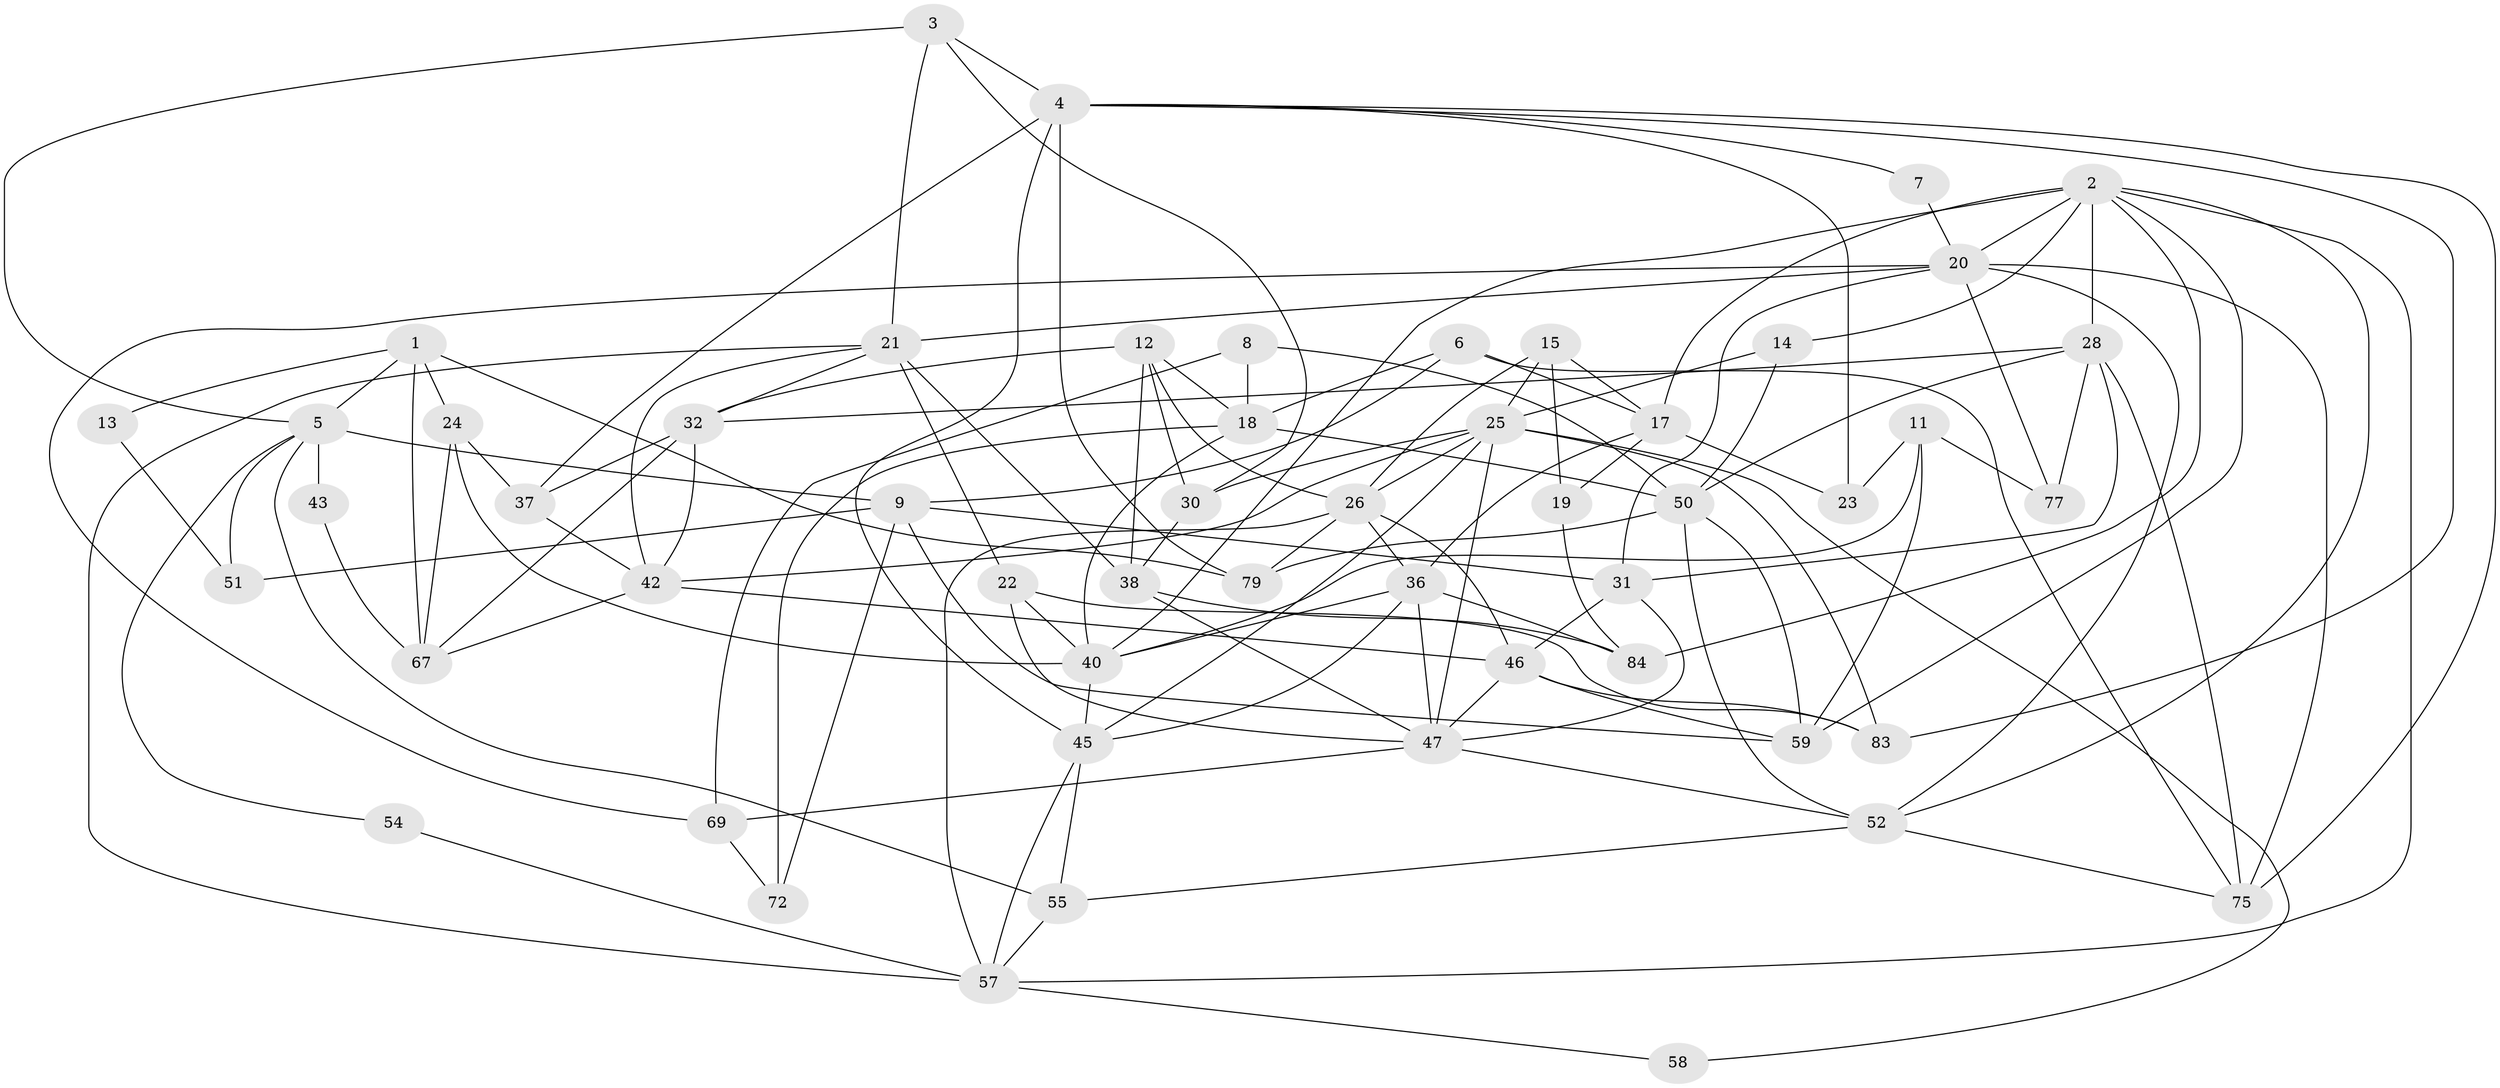 // original degree distribution, {3: 0.2619047619047619, 7: 0.07142857142857142, 4: 0.2976190476190476, 5: 0.16666666666666666, 6: 0.07142857142857142, 2: 0.13095238095238096}
// Generated by graph-tools (version 1.1) at 2025/11/02/27/25 16:11:21]
// undirected, 53 vertices, 131 edges
graph export_dot {
graph [start="1"]
  node [color=gray90,style=filled];
  1 [super="+29"];
  2 [super="+48"];
  3 [super="+74"];
  4 [super="+16"];
  5 [super="+10"];
  6 [super="+27"];
  7;
  8;
  9 [super="+53"];
  11 [super="+34"];
  12 [super="+39"];
  13;
  14;
  15 [super="+68"];
  17 [super="+81"];
  18 [super="+80"];
  19;
  20 [super="+33"];
  21 [super="+41"];
  22;
  23;
  24 [super="+65"];
  25 [super="+35"];
  26 [super="+71"];
  28 [super="+63"];
  30;
  31 [super="+56"];
  32 [super="+64"];
  36 [super="+70"];
  37;
  38;
  40 [super="+44"];
  42 [super="+66"];
  43;
  45 [super="+49"];
  46 [super="+82"];
  47 [super="+61"];
  50 [super="+78"];
  51;
  52 [super="+62"];
  54;
  55;
  57 [super="+60"];
  58;
  59;
  67 [super="+73"];
  69;
  72;
  75 [super="+76"];
  77;
  79;
  83;
  84;
  1 -- 79 [weight=2];
  1 -- 13;
  1 -- 24;
  1 -- 5;
  1 -- 67;
  2 -- 28;
  2 -- 40;
  2 -- 59;
  2 -- 84;
  2 -- 14;
  2 -- 17;
  2 -- 20;
  2 -- 57;
  2 -- 52;
  3 -- 5;
  3 -- 4 [weight=2];
  3 -- 30;
  3 -- 21;
  4 -- 83;
  4 -- 37;
  4 -- 45;
  4 -- 23;
  4 -- 7;
  4 -- 75;
  4 -- 79;
  5 -- 55;
  5 -- 43 [weight=2];
  5 -- 54;
  5 -- 9 [weight=2];
  5 -- 51;
  6 -- 18;
  6 -- 17;
  6 -- 9;
  6 -- 75;
  7 -- 20;
  8 -- 69;
  8 -- 50;
  8 -- 18;
  9 -- 72;
  9 -- 59;
  9 -- 31;
  9 -- 51;
  11 -- 40;
  11 -- 23;
  11 -- 59;
  11 -- 77;
  12 -- 32;
  12 -- 38;
  12 -- 18;
  12 -- 30;
  12 -- 26;
  13 -- 51;
  14 -- 50;
  14 -- 25;
  15 -- 25;
  15 -- 17;
  15 -- 26;
  15 -- 19;
  17 -- 36;
  17 -- 23;
  17 -- 19;
  18 -- 40;
  18 -- 50;
  18 -- 72;
  19 -- 84;
  20 -- 75;
  20 -- 31;
  20 -- 21;
  20 -- 52;
  20 -- 69;
  20 -- 77;
  21 -- 38;
  21 -- 32;
  21 -- 22;
  21 -- 42;
  21 -- 57;
  22 -- 47;
  22 -- 83;
  22 -- 40;
  24 -- 37;
  24 -- 40;
  24 -- 67;
  25 -- 47;
  25 -- 26;
  25 -- 30;
  25 -- 58;
  25 -- 83;
  25 -- 45;
  25 -- 42;
  26 -- 79;
  26 -- 57;
  26 -- 46;
  26 -- 36;
  28 -- 77;
  28 -- 50;
  28 -- 32;
  28 -- 75;
  28 -- 31;
  30 -- 38;
  31 -- 46;
  31 -- 47;
  32 -- 67;
  32 -- 42;
  32 -- 37;
  36 -- 45;
  36 -- 47;
  36 -- 40;
  36 -- 84;
  37 -- 42;
  38 -- 47;
  38 -- 84;
  40 -- 45;
  42 -- 46;
  42 -- 67;
  43 -- 67;
  45 -- 55;
  45 -- 57;
  46 -- 83;
  46 -- 59;
  46 -- 47;
  47 -- 52;
  47 -- 69;
  50 -- 59;
  50 -- 52;
  50 -- 79;
  52 -- 55;
  52 -- 75;
  54 -- 57;
  55 -- 57;
  57 -- 58;
  69 -- 72;
}
